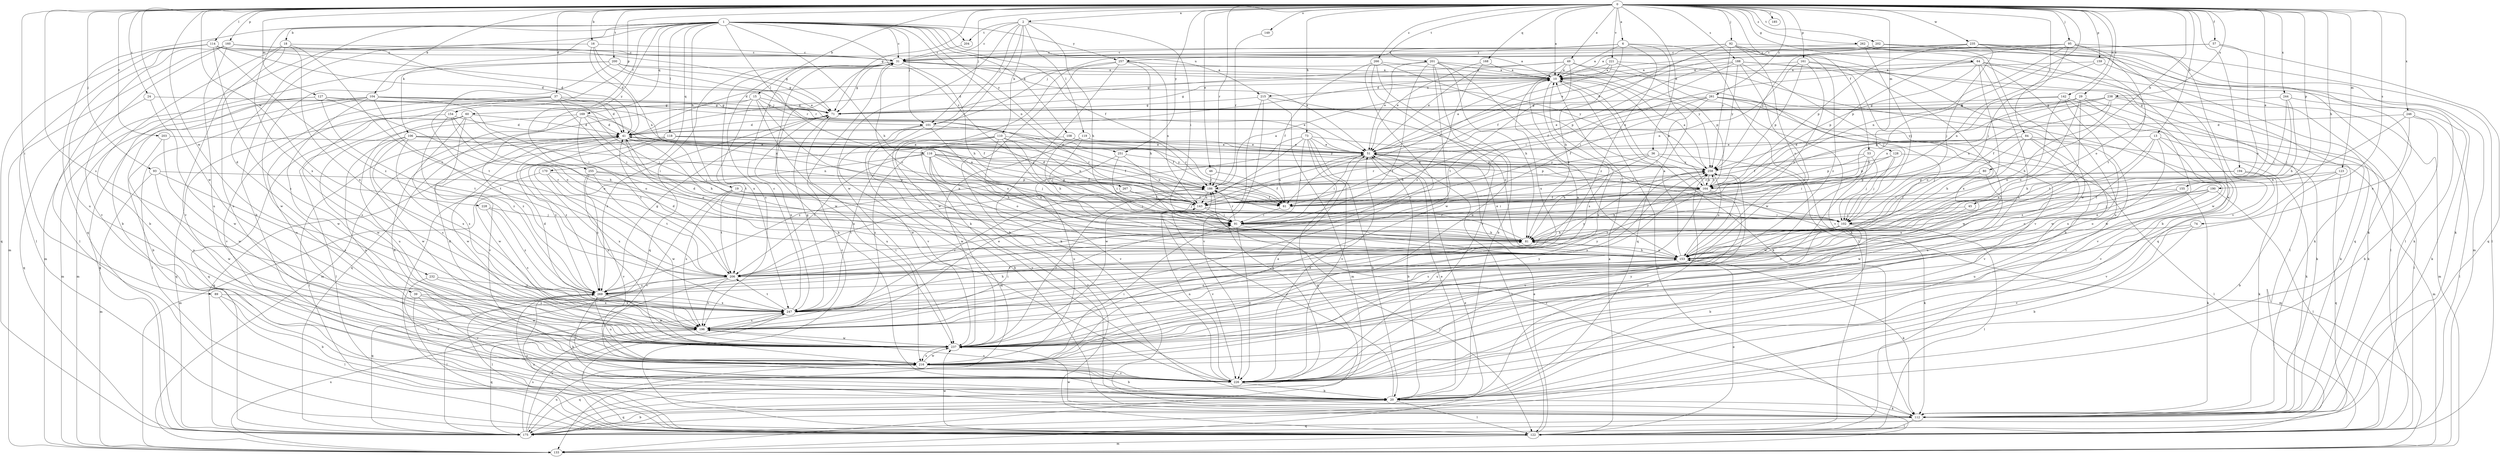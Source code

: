 strict digraph  {
0;
1;
2;
6;
10;
13;
15;
16;
18;
19;
20;
24;
29;
31;
36;
37;
39;
41;
45;
46;
49;
51;
53;
57;
60;
61;
64;
71;
73;
74;
80;
81;
84;
89;
91;
92;
93;
95;
101;
102;
104;
106;
108;
110;
112;
114;
116;
118;
119;
122;
123;
127;
128;
133;
142;
143;
149;
153;
154;
155;
159;
160;
161;
164;
168;
169;
170;
175;
185;
186;
188;
190;
194;
196;
200;
201;
202;
203;
204;
206;
215;
216;
221;
226;
228;
232;
235;
237;
238;
244;
246;
247;
251;
255;
257;
258;
261;
262;
266;
267;
269;
0 -> 2  [label=a];
0 -> 6  [label=a];
0 -> 10  [label=a];
0 -> 13  [label=b];
0 -> 15  [label=b];
0 -> 16  [label=b];
0 -> 24  [label=c];
0 -> 29  [label=c];
0 -> 36  [label=d];
0 -> 37  [label=d];
0 -> 45  [label=e];
0 -> 46  [label=e];
0 -> 49  [label=e];
0 -> 53  [label=f];
0 -> 57  [label=f];
0 -> 64  [label=g];
0 -> 71  [label=g];
0 -> 73  [label=h];
0 -> 74  [label=h];
0 -> 80  [label=h];
0 -> 84  [label=i];
0 -> 89  [label=i];
0 -> 92  [label=j];
0 -> 93  [label=j];
0 -> 95  [label=j];
0 -> 101  [label=j];
0 -> 104  [label=k];
0 -> 114  [label=l];
0 -> 123  [label=m];
0 -> 127  [label=m];
0 -> 128  [label=m];
0 -> 142  [label=n];
0 -> 143  [label=n];
0 -> 149  [label=o];
0 -> 154  [label=p];
0 -> 155  [label=p];
0 -> 159  [label=p];
0 -> 160  [label=p];
0 -> 161  [label=p];
0 -> 168  [label=q];
0 -> 185  [label=r];
0 -> 186  [label=r];
0 -> 188  [label=s];
0 -> 190  [label=s];
0 -> 194  [label=s];
0 -> 196  [label=s];
0 -> 200  [label=t];
0 -> 201  [label=t];
0 -> 202  [label=t];
0 -> 203  [label=t];
0 -> 221  [label=v];
0 -> 228  [label=w];
0 -> 232  [label=w];
0 -> 235  [label=w];
0 -> 237  [label=w];
0 -> 238  [label=x];
0 -> 244  [label=x];
0 -> 246  [label=x];
0 -> 251  [label=y];
0 -> 261  [label=z];
0 -> 262  [label=z];
0 -> 266  [label=z];
1 -> 18  [label=b];
1 -> 19  [label=b];
1 -> 20  [label=b];
1 -> 31  [label=c];
1 -> 39  [label=d];
1 -> 60  [label=f];
1 -> 61  [label=f];
1 -> 81  [label=h];
1 -> 101  [label=j];
1 -> 106  [label=k];
1 -> 108  [label=k];
1 -> 116  [label=l];
1 -> 118  [label=l];
1 -> 143  [label=n];
1 -> 169  [label=q];
1 -> 170  [label=q];
1 -> 175  [label=q];
1 -> 204  [label=t];
1 -> 215  [label=u];
1 -> 247  [label=x];
1 -> 251  [label=y];
1 -> 255  [label=y];
1 -> 257  [label=y];
1 -> 267  [label=z];
2 -> 31  [label=c];
2 -> 81  [label=h];
2 -> 91  [label=i];
2 -> 101  [label=j];
2 -> 110  [label=k];
2 -> 112  [label=k];
2 -> 119  [label=l];
2 -> 204  [label=t];
2 -> 237  [label=w];
6 -> 10  [label=a];
6 -> 81  [label=h];
6 -> 101  [label=j];
6 -> 122  [label=l];
6 -> 175  [label=q];
6 -> 257  [label=y];
6 -> 269  [label=z];
10 -> 71  [label=g];
10 -> 112  [label=k];
10 -> 133  [label=m];
10 -> 196  [label=s];
10 -> 215  [label=u];
13 -> 51  [label=e];
13 -> 81  [label=h];
13 -> 112  [label=k];
13 -> 226  [label=v];
13 -> 247  [label=x];
13 -> 269  [label=z];
15 -> 71  [label=g];
15 -> 101  [label=j];
15 -> 133  [label=m];
15 -> 153  [label=o];
15 -> 175  [label=q];
15 -> 206  [label=t];
15 -> 226  [label=v];
16 -> 20  [label=b];
16 -> 31  [label=c];
16 -> 41  [label=d];
16 -> 143  [label=n];
16 -> 186  [label=r];
18 -> 20  [label=b];
18 -> 31  [label=c];
18 -> 206  [label=t];
18 -> 216  [label=u];
18 -> 226  [label=v];
18 -> 247  [label=x];
19 -> 61  [label=f];
19 -> 102  [label=j];
19 -> 143  [label=n];
19 -> 196  [label=s];
19 -> 206  [label=t];
19 -> 226  [label=v];
20 -> 51  [label=e];
20 -> 112  [label=k];
20 -> 122  [label=l];
20 -> 175  [label=q];
20 -> 186  [label=r];
20 -> 258  [label=y];
24 -> 71  [label=g];
24 -> 175  [label=q];
24 -> 237  [label=w];
29 -> 51  [label=e];
29 -> 71  [label=g];
29 -> 112  [label=k];
29 -> 143  [label=n];
29 -> 153  [label=o];
29 -> 206  [label=t];
29 -> 237  [label=w];
31 -> 10  [label=a];
31 -> 20  [label=b];
31 -> 51  [label=e];
31 -> 71  [label=g];
31 -> 81  [label=h];
31 -> 175  [label=q];
31 -> 196  [label=s];
31 -> 237  [label=w];
31 -> 247  [label=x];
31 -> 258  [label=y];
36 -> 81  [label=h];
36 -> 133  [label=m];
36 -> 143  [label=n];
36 -> 186  [label=r];
36 -> 258  [label=y];
37 -> 41  [label=d];
37 -> 71  [label=g];
37 -> 91  [label=i];
37 -> 102  [label=j];
37 -> 196  [label=s];
37 -> 216  [label=u];
37 -> 226  [label=v];
39 -> 122  [label=l];
39 -> 226  [label=v];
39 -> 237  [label=w];
39 -> 247  [label=x];
41 -> 51  [label=e];
41 -> 81  [label=h];
41 -> 91  [label=i];
41 -> 122  [label=l];
41 -> 153  [label=o];
41 -> 237  [label=w];
41 -> 269  [label=z];
45 -> 91  [label=i];
45 -> 153  [label=o];
46 -> 61  [label=f];
46 -> 186  [label=r];
49 -> 10  [label=a];
49 -> 51  [label=e];
49 -> 71  [label=g];
49 -> 102  [label=j];
49 -> 164  [label=p];
49 -> 206  [label=t];
49 -> 247  [label=x];
51 -> 10  [label=a];
51 -> 20  [label=b];
51 -> 91  [label=i];
51 -> 122  [label=l];
51 -> 143  [label=n];
51 -> 258  [label=y];
53 -> 102  [label=j];
53 -> 164  [label=p];
53 -> 216  [label=u];
53 -> 237  [label=w];
53 -> 258  [label=y];
57 -> 31  [label=c];
57 -> 41  [label=d];
57 -> 153  [label=o];
57 -> 175  [label=q];
60 -> 41  [label=d];
60 -> 122  [label=l];
60 -> 153  [label=o];
60 -> 175  [label=q];
60 -> 196  [label=s];
60 -> 216  [label=u];
60 -> 226  [label=v];
61 -> 91  [label=i];
64 -> 10  [label=a];
64 -> 91  [label=i];
64 -> 112  [label=k];
64 -> 122  [label=l];
64 -> 164  [label=p];
64 -> 196  [label=s];
64 -> 216  [label=u];
64 -> 247  [label=x];
71 -> 41  [label=d];
71 -> 216  [label=u];
71 -> 247  [label=x];
71 -> 269  [label=z];
73 -> 20  [label=b];
73 -> 51  [label=e];
73 -> 91  [label=i];
73 -> 102  [label=j];
73 -> 175  [label=q];
73 -> 226  [label=v];
73 -> 237  [label=w];
73 -> 269  [label=z];
74 -> 20  [label=b];
74 -> 81  [label=h];
74 -> 226  [label=v];
80 -> 102  [label=j];
80 -> 164  [label=p];
80 -> 237  [label=w];
81 -> 41  [label=d];
81 -> 153  [label=o];
81 -> 186  [label=r];
84 -> 51  [label=e];
84 -> 61  [label=f];
84 -> 81  [label=h];
84 -> 102  [label=j];
84 -> 133  [label=m];
84 -> 216  [label=u];
84 -> 226  [label=v];
89 -> 20  [label=b];
89 -> 122  [label=l];
89 -> 247  [label=x];
91 -> 81  [label=h];
91 -> 122  [label=l];
91 -> 186  [label=r];
91 -> 226  [label=v];
92 -> 10  [label=a];
92 -> 20  [label=b];
92 -> 31  [label=c];
92 -> 61  [label=f];
92 -> 153  [label=o];
92 -> 175  [label=q];
92 -> 258  [label=y];
92 -> 269  [label=z];
93 -> 133  [label=m];
93 -> 186  [label=r];
93 -> 196  [label=s];
93 -> 237  [label=w];
95 -> 31  [label=c];
95 -> 51  [label=e];
95 -> 102  [label=j];
95 -> 143  [label=n];
95 -> 153  [label=o];
95 -> 164  [label=p];
95 -> 226  [label=v];
95 -> 237  [label=w];
101 -> 61  [label=f];
101 -> 112  [label=k];
101 -> 133  [label=m];
101 -> 153  [label=o];
101 -> 237  [label=w];
102 -> 20  [label=b];
102 -> 81  [label=h];
102 -> 122  [label=l];
102 -> 196  [label=s];
104 -> 51  [label=e];
104 -> 61  [label=f];
104 -> 71  [label=g];
104 -> 91  [label=i];
104 -> 122  [label=l];
104 -> 133  [label=m];
104 -> 175  [label=q];
104 -> 206  [label=t];
104 -> 237  [label=w];
106 -> 51  [label=e];
106 -> 143  [label=n];
106 -> 196  [label=s];
106 -> 216  [label=u];
106 -> 237  [label=w];
106 -> 247  [label=x];
106 -> 258  [label=y];
108 -> 51  [label=e];
108 -> 91  [label=i];
108 -> 164  [label=p];
108 -> 186  [label=r];
108 -> 216  [label=u];
110 -> 51  [label=e];
110 -> 81  [label=h];
110 -> 91  [label=i];
110 -> 122  [label=l];
110 -> 143  [label=n];
110 -> 196  [label=s];
110 -> 226  [label=v];
110 -> 247  [label=x];
112 -> 122  [label=l];
112 -> 175  [label=q];
112 -> 186  [label=r];
112 -> 237  [label=w];
112 -> 269  [label=z];
114 -> 10  [label=a];
114 -> 31  [label=c];
114 -> 41  [label=d];
114 -> 122  [label=l];
114 -> 175  [label=q];
114 -> 186  [label=r];
114 -> 196  [label=s];
114 -> 216  [label=u];
114 -> 269  [label=z];
116 -> 61  [label=f];
116 -> 81  [label=h];
116 -> 102  [label=j];
116 -> 133  [label=m];
116 -> 153  [label=o];
116 -> 164  [label=p];
116 -> 206  [label=t];
116 -> 226  [label=v];
116 -> 258  [label=y];
118 -> 51  [label=e];
118 -> 61  [label=f];
118 -> 175  [label=q];
118 -> 186  [label=r];
118 -> 237  [label=w];
118 -> 269  [label=z];
119 -> 51  [label=e];
119 -> 91  [label=i];
119 -> 237  [label=w];
122 -> 10  [label=a];
122 -> 31  [label=c];
122 -> 51  [label=e];
122 -> 133  [label=m];
122 -> 153  [label=o];
122 -> 237  [label=w];
122 -> 269  [label=z];
123 -> 20  [label=b];
123 -> 153  [label=o];
123 -> 175  [label=q];
123 -> 186  [label=r];
127 -> 20  [label=b];
127 -> 71  [label=g];
127 -> 133  [label=m];
127 -> 143  [label=n];
127 -> 153  [label=o];
127 -> 206  [label=t];
128 -> 91  [label=i];
128 -> 102  [label=j];
128 -> 122  [label=l];
128 -> 164  [label=p];
128 -> 258  [label=y];
133 -> 51  [label=e];
133 -> 247  [label=x];
142 -> 71  [label=g];
142 -> 122  [label=l];
142 -> 153  [label=o];
142 -> 226  [label=v];
142 -> 237  [label=w];
142 -> 258  [label=y];
143 -> 91  [label=i];
143 -> 102  [label=j];
143 -> 226  [label=v];
149 -> 186  [label=r];
153 -> 10  [label=a];
153 -> 31  [label=c];
153 -> 51  [label=e];
153 -> 81  [label=h];
153 -> 112  [label=k];
153 -> 206  [label=t];
153 -> 258  [label=y];
154 -> 41  [label=d];
154 -> 81  [label=h];
154 -> 153  [label=o];
154 -> 175  [label=q];
154 -> 269  [label=z];
155 -> 112  [label=k];
155 -> 143  [label=n];
155 -> 153  [label=o];
159 -> 10  [label=a];
159 -> 112  [label=k];
159 -> 143  [label=n];
160 -> 31  [label=c];
160 -> 41  [label=d];
160 -> 71  [label=g];
160 -> 122  [label=l];
160 -> 133  [label=m];
160 -> 216  [label=u];
160 -> 226  [label=v];
161 -> 10  [label=a];
161 -> 91  [label=i];
161 -> 143  [label=n];
161 -> 153  [label=o];
161 -> 164  [label=p];
161 -> 237  [label=w];
164 -> 10  [label=a];
164 -> 41  [label=d];
164 -> 61  [label=f];
164 -> 81  [label=h];
164 -> 91  [label=i];
164 -> 112  [label=k];
164 -> 206  [label=t];
164 -> 216  [label=u];
164 -> 226  [label=v];
164 -> 258  [label=y];
168 -> 10  [label=a];
168 -> 51  [label=e];
168 -> 269  [label=z];
169 -> 41  [label=d];
169 -> 91  [label=i];
169 -> 143  [label=n];
169 -> 206  [label=t];
169 -> 237  [label=w];
169 -> 269  [label=z];
170 -> 122  [label=l];
170 -> 164  [label=p];
170 -> 226  [label=v];
170 -> 237  [label=w];
175 -> 20  [label=b];
175 -> 196  [label=s];
175 -> 216  [label=u];
175 -> 247  [label=x];
186 -> 10  [label=a];
186 -> 41  [label=d];
186 -> 61  [label=f];
186 -> 143  [label=n];
188 -> 10  [label=a];
188 -> 20  [label=b];
188 -> 61  [label=f];
188 -> 91  [label=i];
188 -> 122  [label=l];
188 -> 226  [label=v];
188 -> 237  [label=w];
188 -> 258  [label=y];
190 -> 61  [label=f];
190 -> 102  [label=j];
190 -> 122  [label=l];
190 -> 153  [label=o];
190 -> 216  [label=u];
194 -> 91  [label=i];
194 -> 112  [label=k];
194 -> 164  [label=p];
194 -> 226  [label=v];
196 -> 51  [label=e];
196 -> 91  [label=i];
196 -> 175  [label=q];
196 -> 237  [label=w];
196 -> 258  [label=y];
200 -> 10  [label=a];
200 -> 51  [label=e];
200 -> 71  [label=g];
200 -> 133  [label=m];
200 -> 206  [label=t];
200 -> 237  [label=w];
201 -> 10  [label=a];
201 -> 41  [label=d];
201 -> 51  [label=e];
201 -> 81  [label=h];
201 -> 153  [label=o];
201 -> 206  [label=t];
201 -> 216  [label=u];
201 -> 237  [label=w];
201 -> 258  [label=y];
202 -> 31  [label=c];
202 -> 51  [label=e];
202 -> 122  [label=l];
202 -> 133  [label=m];
202 -> 175  [label=q];
203 -> 51  [label=e];
203 -> 216  [label=u];
203 -> 237  [label=w];
204 -> 31  [label=c];
206 -> 41  [label=d];
206 -> 91  [label=i];
206 -> 112  [label=k];
206 -> 175  [label=q];
206 -> 196  [label=s];
206 -> 258  [label=y];
206 -> 269  [label=z];
215 -> 71  [label=g];
215 -> 133  [label=m];
215 -> 153  [label=o];
215 -> 175  [label=q];
215 -> 226  [label=v];
216 -> 20  [label=b];
216 -> 41  [label=d];
216 -> 51  [label=e];
216 -> 91  [label=i];
216 -> 175  [label=q];
216 -> 226  [label=v];
216 -> 237  [label=w];
221 -> 10  [label=a];
221 -> 41  [label=d];
221 -> 61  [label=f];
221 -> 122  [label=l];
221 -> 226  [label=v];
226 -> 20  [label=b];
226 -> 51  [label=e];
226 -> 143  [label=n];
226 -> 196  [label=s];
226 -> 258  [label=y];
228 -> 102  [label=j];
228 -> 196  [label=s];
228 -> 269  [label=z];
232 -> 196  [label=s];
232 -> 226  [label=v];
232 -> 269  [label=z];
235 -> 31  [label=c];
235 -> 102  [label=j];
235 -> 112  [label=k];
235 -> 122  [label=l];
235 -> 164  [label=p];
235 -> 206  [label=t];
235 -> 258  [label=y];
237 -> 10  [label=a];
237 -> 41  [label=d];
237 -> 186  [label=r];
237 -> 216  [label=u];
237 -> 258  [label=y];
238 -> 61  [label=f];
238 -> 71  [label=g];
238 -> 81  [label=h];
238 -> 112  [label=k];
238 -> 133  [label=m];
238 -> 143  [label=n];
238 -> 164  [label=p];
244 -> 71  [label=g];
244 -> 81  [label=h];
244 -> 91  [label=i];
244 -> 102  [label=j];
244 -> 112  [label=k];
246 -> 20  [label=b];
246 -> 41  [label=d];
246 -> 81  [label=h];
246 -> 122  [label=l];
246 -> 153  [label=o];
247 -> 10  [label=a];
247 -> 31  [label=c];
247 -> 41  [label=d];
247 -> 71  [label=g];
247 -> 81  [label=h];
247 -> 122  [label=l];
247 -> 153  [label=o];
247 -> 186  [label=r];
247 -> 196  [label=s];
247 -> 206  [label=t];
247 -> 258  [label=y];
251 -> 91  [label=i];
251 -> 143  [label=n];
251 -> 216  [label=u];
251 -> 258  [label=y];
255 -> 143  [label=n];
255 -> 164  [label=p];
255 -> 206  [label=t];
255 -> 247  [label=x];
255 -> 269  [label=z];
257 -> 10  [label=a];
257 -> 20  [label=b];
257 -> 81  [label=h];
257 -> 112  [label=k];
257 -> 143  [label=n];
257 -> 237  [label=w];
258 -> 10  [label=a];
258 -> 153  [label=o];
258 -> 164  [label=p];
258 -> 186  [label=r];
261 -> 51  [label=e];
261 -> 61  [label=f];
261 -> 71  [label=g];
261 -> 91  [label=i];
261 -> 112  [label=k];
261 -> 153  [label=o];
261 -> 237  [label=w];
262 -> 31  [label=c];
262 -> 102  [label=j];
262 -> 112  [label=k];
262 -> 237  [label=w];
266 -> 10  [label=a];
266 -> 20  [label=b];
266 -> 61  [label=f];
266 -> 164  [label=p];
266 -> 196  [label=s];
266 -> 226  [label=v];
267 -> 61  [label=f];
267 -> 102  [label=j];
267 -> 206  [label=t];
269 -> 71  [label=g];
269 -> 122  [label=l];
269 -> 216  [label=u];
269 -> 226  [label=v];
269 -> 237  [label=w];
269 -> 247  [label=x];
}
